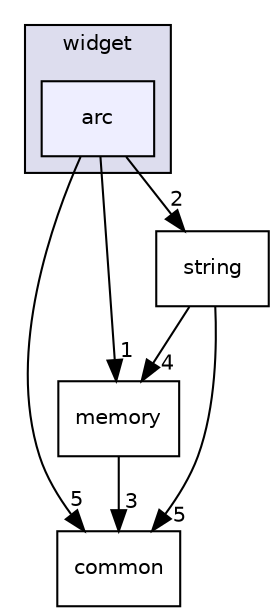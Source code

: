 digraph "gfx/middleware/legato/library/src/gfx/legato/widget/arc" {
  compound=true
  node [ fontsize="10", fontname="Helvetica"];
  edge [ labelfontsize="10", labelfontname="Helvetica"];
  subgraph clusterdir_08e5c2531b4cfc75c531d5c20b249084 {
    graph [ bgcolor="#ddddee", pencolor="black", label="widget" fontname="Helvetica", fontsize="10", URL="dir_08e5c2531b4cfc75c531d5c20b249084.html"]
  dir_31321c971f3630f1892e1449d50bb4cb [shape=box, label="arc", style="filled", fillcolor="#eeeeff", pencolor="black", URL="dir_31321c971f3630f1892e1449d50bb4cb.html"];
  }
  dir_192fb4248a7d7f0c34634334a26d417f [shape=box label="common" URL="dir_192fb4248a7d7f0c34634334a26d417f.html"];
  dir_7041c860d75402dd8f73717e5fc4b977 [shape=box label="memory" URL="dir_7041c860d75402dd8f73717e5fc4b977.html"];
  dir_1060b961a9688bff165f50f454b84f76 [shape=box label="string" URL="dir_1060b961a9688bff165f50f454b84f76.html"];
  dir_7041c860d75402dd8f73717e5fc4b977->dir_192fb4248a7d7f0c34634334a26d417f [headlabel="3", labeldistance=1.5 headhref="dir_000063_000055.html"];
  dir_31321c971f3630f1892e1449d50bb4cb->dir_192fb4248a7d7f0c34634334a26d417f [headlabel="5", labeldistance=1.5 headhref="dir_000067_000055.html"];
  dir_31321c971f3630f1892e1449d50bb4cb->dir_7041c860d75402dd8f73717e5fc4b977 [headlabel="1", labeldistance=1.5 headhref="dir_000067_000063.html"];
  dir_31321c971f3630f1892e1449d50bb4cb->dir_1060b961a9688bff165f50f454b84f76 [headlabel="2", labeldistance=1.5 headhref="dir_000067_000065.html"];
  dir_1060b961a9688bff165f50f454b84f76->dir_192fb4248a7d7f0c34634334a26d417f [headlabel="5", labeldistance=1.5 headhref="dir_000065_000055.html"];
  dir_1060b961a9688bff165f50f454b84f76->dir_7041c860d75402dd8f73717e5fc4b977 [headlabel="4", labeldistance=1.5 headhref="dir_000065_000063.html"];
}
